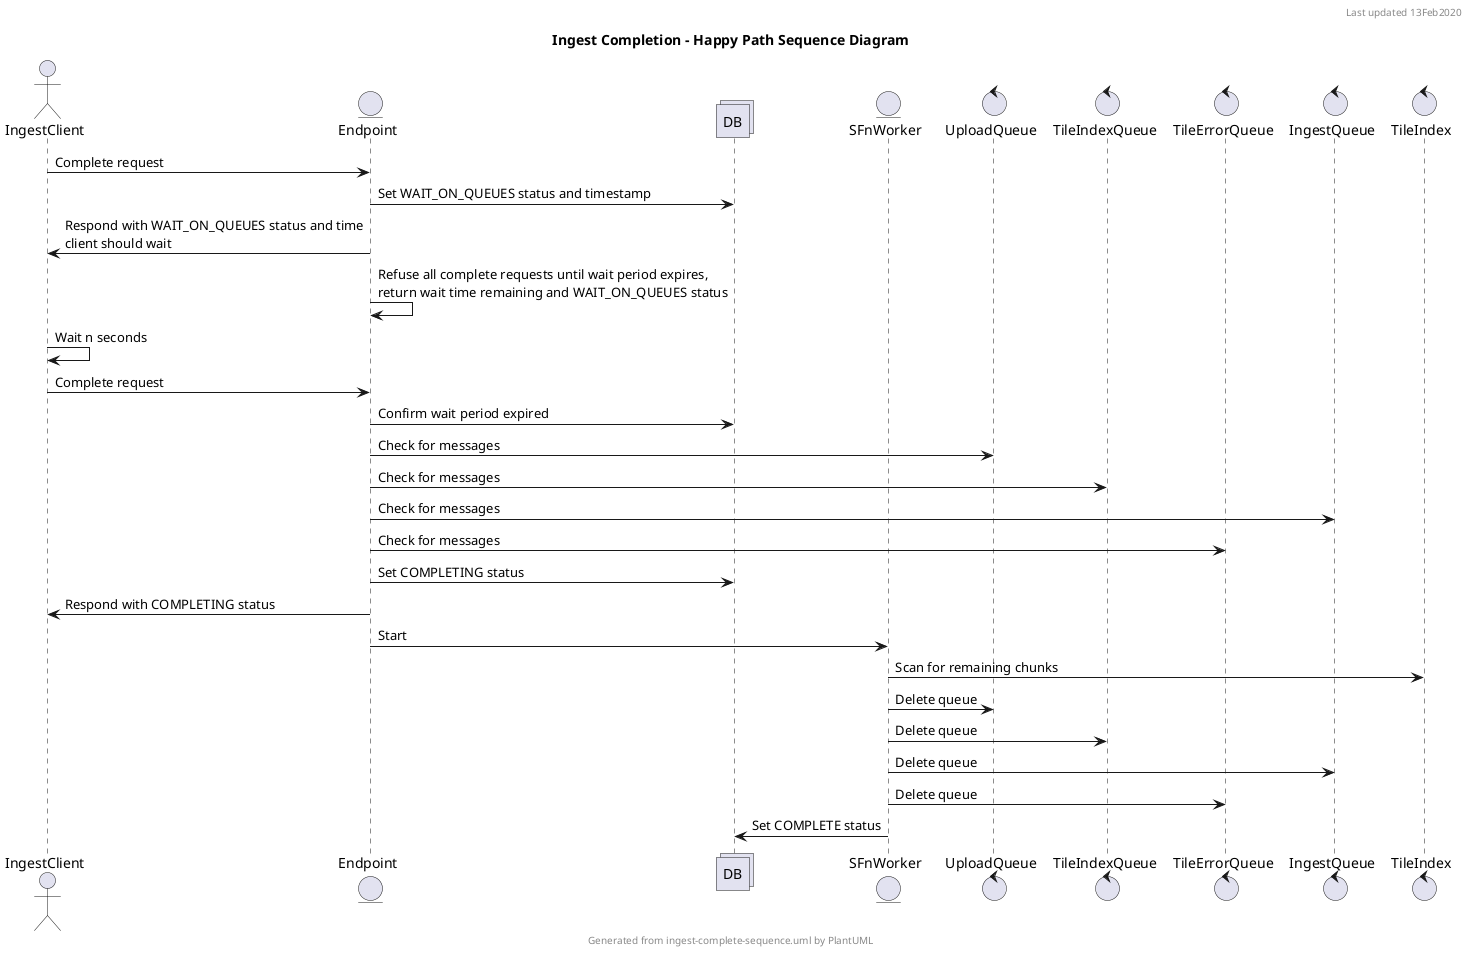 @startuml

header Last updated 13Feb2020
footer Generated from ingest-complete-sequence.uml by PlantUML
title Ingest Completion - Happy Path Sequence Diagram

actor IngestClient as IC
entity Endpoint as E
collections DB
entity SFnWorker as W
control UploadQueue as UQ
control TileIndexQueue as TIQ
control TileErrorQueue as TEQ
control IngestQueue as IQ
control TileIndex as TI

IC->E: Complete request
E->DB: Set WAIT_ON_QUEUES status and timestamp
E->IC: Respond with WAIT_ON_QUEUES status and time\nclient should wait
E->E: Refuse all complete requests until wait period expires, \nreturn wait time remaining and WAIT_ON_QUEUES status
IC->IC: Wait n seconds
IC->E: Complete request
E->DB: Confirm wait period expired
E->UQ: Check for messages
E->TIQ: Check for messages
E->IQ: Check for messages
E->TEQ: Check for messages
E->DB: Set COMPLETING status
E->IC: Respond with COMPLETING status
E->W: Start
W->TI: Scan for remaining chunks
W->UQ: Delete queue
W->TIQ: Delete queue
W->IQ: Delete queue
W->TEQ: Delete queue
W->DB: Set COMPLETE status

@enduml
